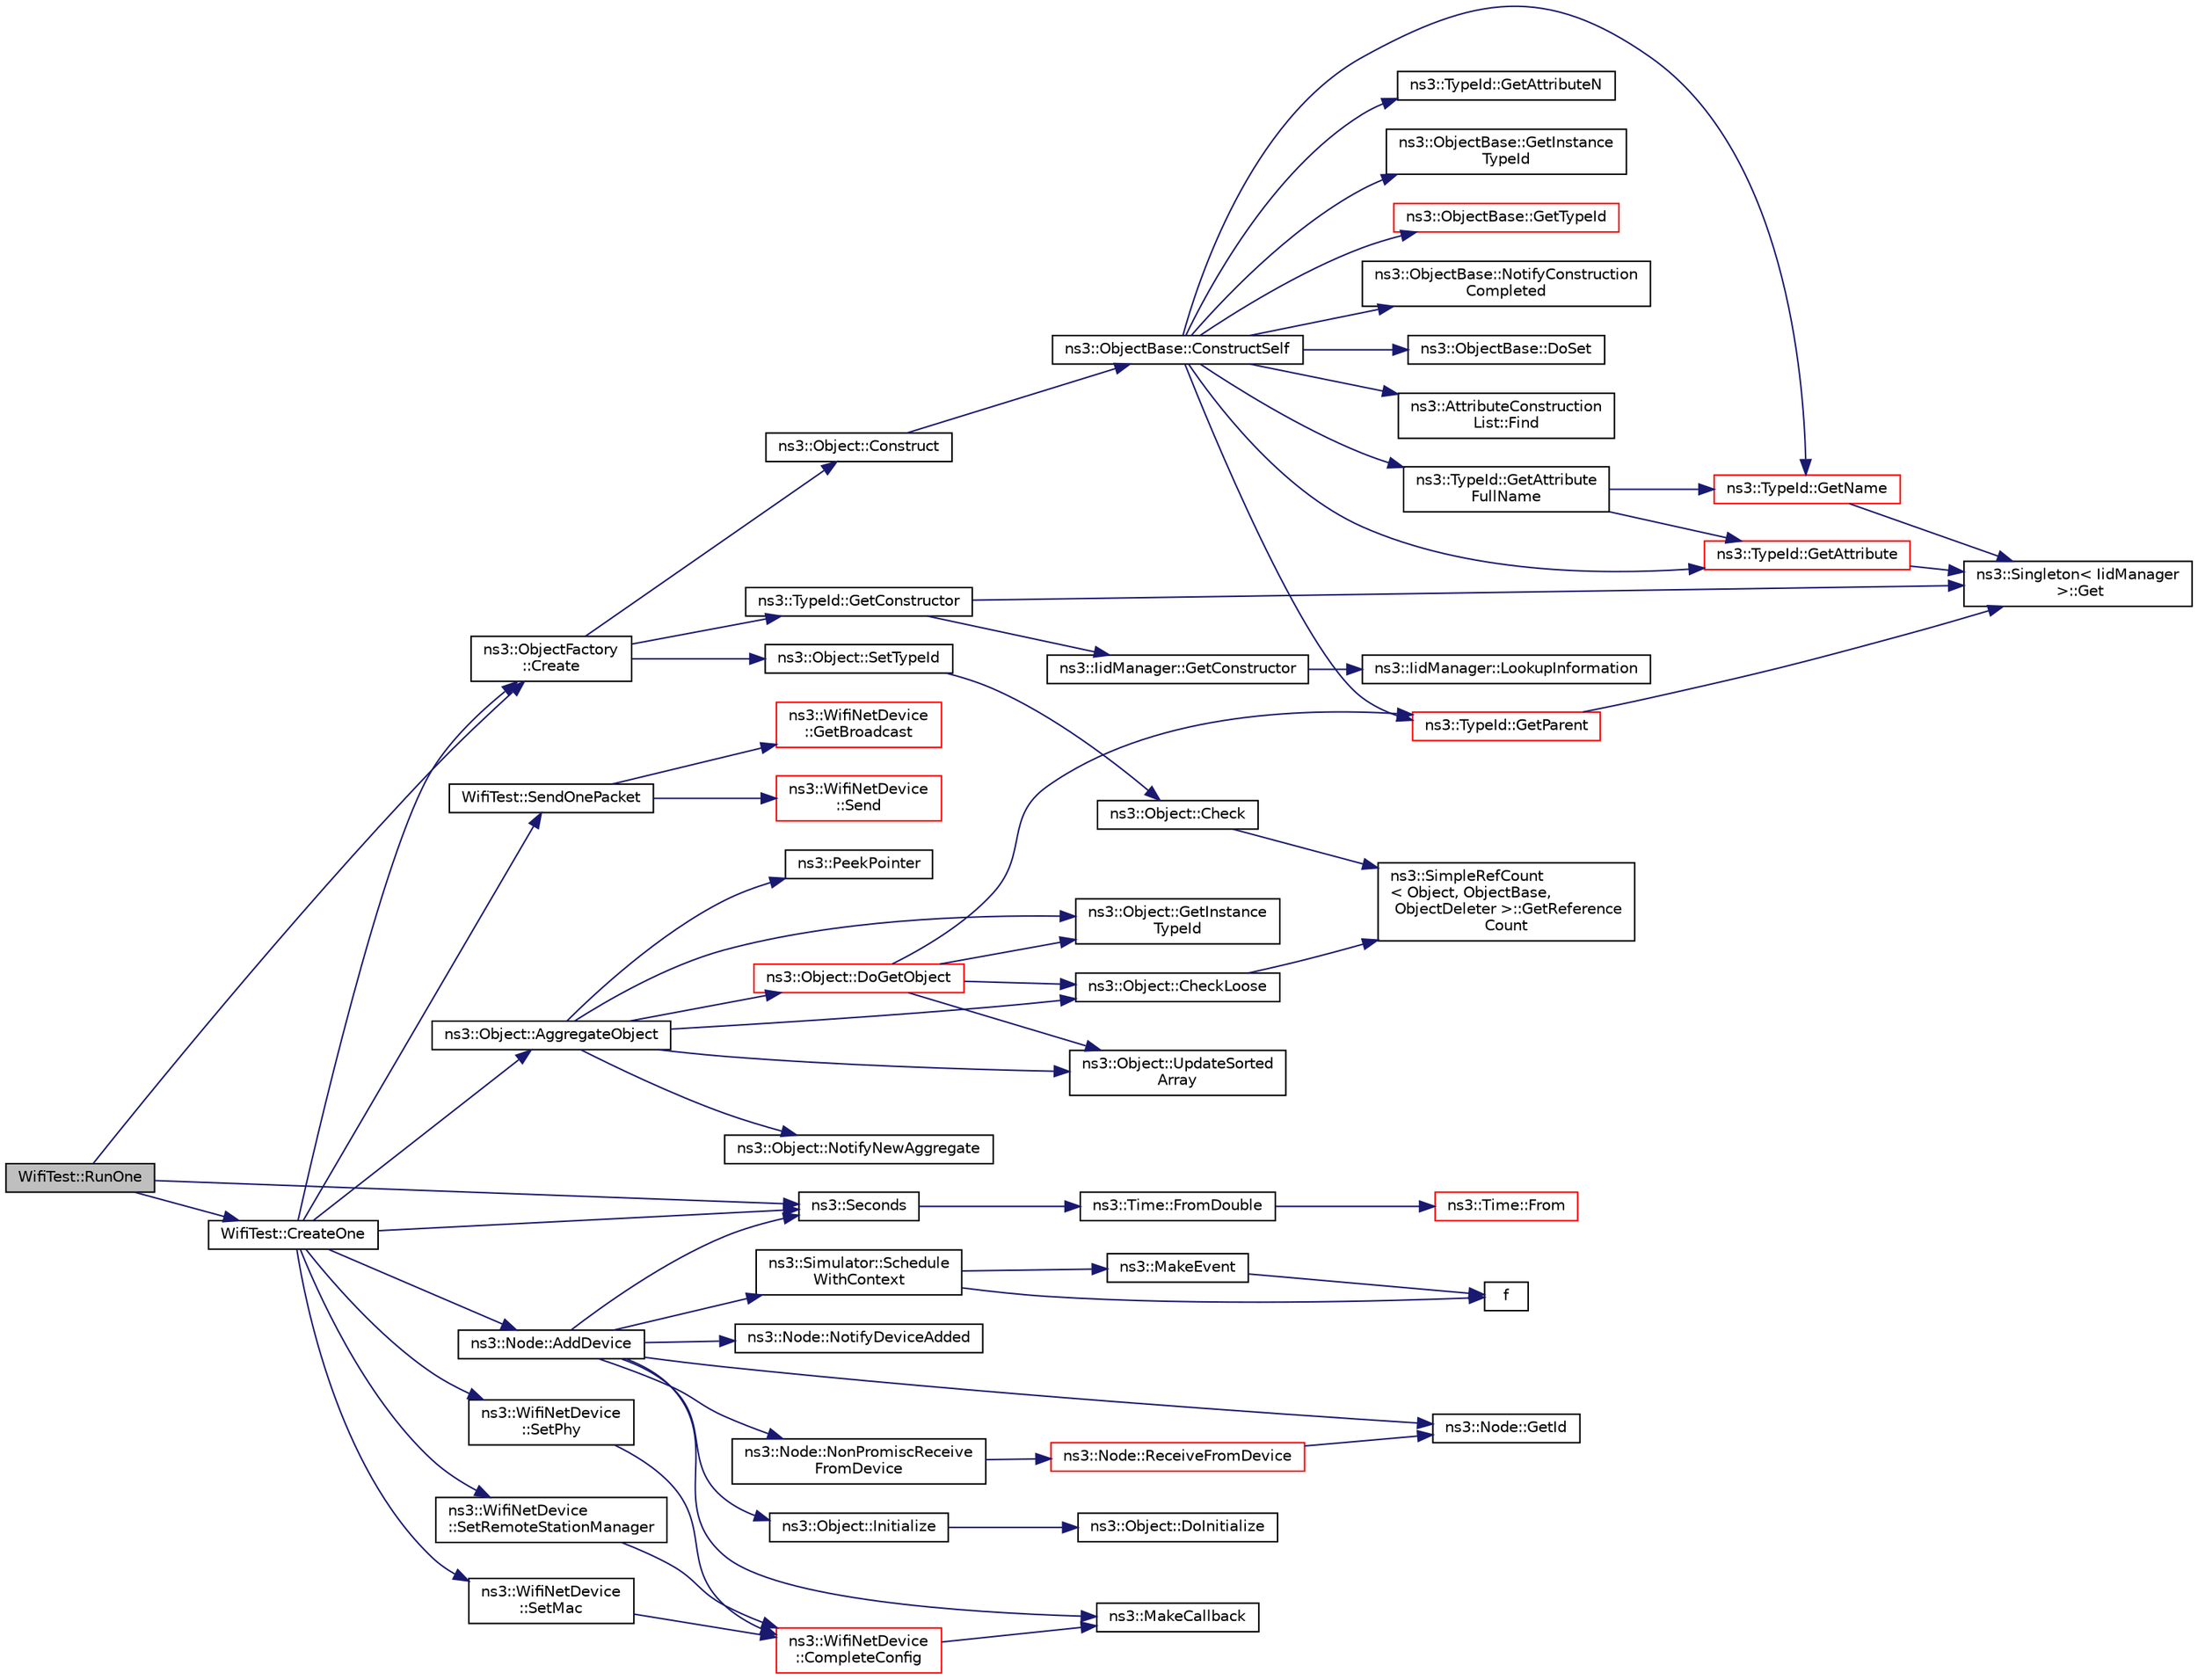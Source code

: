 digraph "WifiTest::RunOne"
{
 // LATEX_PDF_SIZE
  edge [fontname="Helvetica",fontsize="10",labelfontname="Helvetica",labelfontsize="10"];
  node [fontname="Helvetica",fontsize="10",shape=record];
  rankdir="LR";
  Node1 [label="WifiTest::RunOne",height=0.2,width=0.4,color="black", fillcolor="grey75", style="filled", fontcolor="black",tooltip="Run one function."];
  Node1 -> Node2 [color="midnightblue",fontsize="10",style="solid",fontname="Helvetica"];
  Node2 [label="ns3::ObjectFactory\l::Create",height=0.2,width=0.4,color="black", fillcolor="white", style="filled",URL="$classns3_1_1_object_factory.html#a52eda277f4aaab54266134ba48102ad7",tooltip="Create an Object instance of the configured TypeId."];
  Node2 -> Node3 [color="midnightblue",fontsize="10",style="solid",fontname="Helvetica"];
  Node3 [label="ns3::Object::Construct",height=0.2,width=0.4,color="black", fillcolor="white", style="filled",URL="$classns3_1_1_object.html#a636e8411dc5228771f45c9b805d348fa",tooltip="Initialize all member variables registered as Attributes of this TypeId."];
  Node3 -> Node4 [color="midnightblue",fontsize="10",style="solid",fontname="Helvetica"];
  Node4 [label="ns3::ObjectBase::ConstructSelf",height=0.2,width=0.4,color="black", fillcolor="white", style="filled",URL="$classns3_1_1_object_base.html#a5cda18dec6d0744cb652a3ed60056958",tooltip="Complete construction of ObjectBase; invoked by derived classes."];
  Node4 -> Node5 [color="midnightblue",fontsize="10",style="solid",fontname="Helvetica"];
  Node5 [label="ns3::ObjectBase::DoSet",height=0.2,width=0.4,color="black", fillcolor="white", style="filled",URL="$classns3_1_1_object_base.html#afe5f2f7b2fabc99aa33f9bb434e3b695",tooltip="Attempt to set the value referenced by the accessor spec to a valid value according to the checker,..."];
  Node4 -> Node6 [color="midnightblue",fontsize="10",style="solid",fontname="Helvetica"];
  Node6 [label="ns3::AttributeConstruction\lList::Find",height=0.2,width=0.4,color="black", fillcolor="white", style="filled",URL="$classns3_1_1_attribute_construction_list.html#a02d64d7a11d4605d2aa19be66a2ed629",tooltip="Find an Attribute in the list from its AttributeChecker."];
  Node4 -> Node7 [color="midnightblue",fontsize="10",style="solid",fontname="Helvetica"];
  Node7 [label="ns3::TypeId::GetAttribute",height=0.2,width=0.4,color="red", fillcolor="white", style="filled",URL="$classns3_1_1_type_id.html#a796434fa73c5e54a9a86f24144d13738",tooltip="Get Attribute information by index."];
  Node7 -> Node8 [color="midnightblue",fontsize="10",style="solid",fontname="Helvetica"];
  Node8 [label="ns3::Singleton\< IidManager\l \>::Get",height=0.2,width=0.4,color="black", fillcolor="white", style="filled",URL="$classns3_1_1_singleton.html#a80a2cd3c25a27ea72add7a9f7a141ffa",tooltip="Get a pointer to the singleton instance."];
  Node4 -> Node10 [color="midnightblue",fontsize="10",style="solid",fontname="Helvetica"];
  Node10 [label="ns3::TypeId::GetAttribute\lFullName",height=0.2,width=0.4,color="black", fillcolor="white", style="filled",URL="$classns3_1_1_type_id.html#a750c20decd8786e40ae504f566345177",tooltip="Get the Attribute name by index."];
  Node10 -> Node7 [color="midnightblue",fontsize="10",style="solid",fontname="Helvetica"];
  Node10 -> Node11 [color="midnightblue",fontsize="10",style="solid",fontname="Helvetica"];
  Node11 [label="ns3::TypeId::GetName",height=0.2,width=0.4,color="red", fillcolor="white", style="filled",URL="$classns3_1_1_type_id.html#abc4965475a579c2afdc668d7a7d58374",tooltip="Get the name."];
  Node11 -> Node8 [color="midnightblue",fontsize="10",style="solid",fontname="Helvetica"];
  Node4 -> Node14 [color="midnightblue",fontsize="10",style="solid",fontname="Helvetica"];
  Node14 [label="ns3::TypeId::GetAttributeN",height=0.2,width=0.4,color="black", fillcolor="white", style="filled",URL="$classns3_1_1_type_id.html#a1245644561332f12386451406295a8d8",tooltip="Get the number of attributes."];
  Node4 -> Node15 [color="midnightblue",fontsize="10",style="solid",fontname="Helvetica"];
  Node15 [label="ns3::ObjectBase::GetInstance\lTypeId",height=0.2,width=0.4,color="black", fillcolor="white", style="filled",URL="$classns3_1_1_object_base.html#abe5b43a6f5b99a92a4c3122db31f06fb",tooltip="Get the most derived TypeId for this Object."];
  Node4 -> Node11 [color="midnightblue",fontsize="10",style="solid",fontname="Helvetica"];
  Node4 -> Node16 [color="midnightblue",fontsize="10",style="solid",fontname="Helvetica"];
  Node16 [label="ns3::TypeId::GetParent",height=0.2,width=0.4,color="red", fillcolor="white", style="filled",URL="$classns3_1_1_type_id.html#ab84f81aee52154af39a8668b59c89d63",tooltip="Get the parent of this TypeId."];
  Node16 -> Node8 [color="midnightblue",fontsize="10",style="solid",fontname="Helvetica"];
  Node4 -> Node19 [color="midnightblue",fontsize="10",style="solid",fontname="Helvetica"];
  Node19 [label="ns3::ObjectBase::GetTypeId",height=0.2,width=0.4,color="red", fillcolor="white", style="filled",URL="$classns3_1_1_object_base.html#a2b870298ebceaaeffc9d65e15c022eac",tooltip="Get the type ID."];
  Node4 -> Node26 [color="midnightblue",fontsize="10",style="solid",fontname="Helvetica"];
  Node26 [label="ns3::ObjectBase::NotifyConstruction\lCompleted",height=0.2,width=0.4,color="black", fillcolor="white", style="filled",URL="$classns3_1_1_object_base.html#aa349348317dbdb62a7ee1df89db1eb8b",tooltip="Notifier called once the ObjectBase is fully constructed."];
  Node2 -> Node27 [color="midnightblue",fontsize="10",style="solid",fontname="Helvetica"];
  Node27 [label="ns3::TypeId::GetConstructor",height=0.2,width=0.4,color="black", fillcolor="white", style="filled",URL="$classns3_1_1_type_id.html#a66b2628edf921fc88945ec8a8f3a1683",tooltip="Get the constructor callback."];
  Node27 -> Node8 [color="midnightblue",fontsize="10",style="solid",fontname="Helvetica"];
  Node27 -> Node28 [color="midnightblue",fontsize="10",style="solid",fontname="Helvetica"];
  Node28 [label="ns3::IidManager::GetConstructor",height=0.2,width=0.4,color="black", fillcolor="white", style="filled",URL="$classns3_1_1_iid_manager.html#a5222ca2d43248c46812b39b993eb2e08",tooltip="Get the constructor Callback of a type id."];
  Node28 -> Node13 [color="midnightblue",fontsize="10",style="solid",fontname="Helvetica"];
  Node13 [label="ns3::IidManager::LookupInformation",height=0.2,width=0.4,color="black", fillcolor="white", style="filled",URL="$classns3_1_1_iid_manager.html#a84af06b798b21fa700469a3ac5f65f3f",tooltip="Retrieve the information record for a type."];
  Node2 -> Node29 [color="midnightblue",fontsize="10",style="solid",fontname="Helvetica"];
  Node29 [label="ns3::Object::SetTypeId",height=0.2,width=0.4,color="black", fillcolor="white", style="filled",URL="$classns3_1_1_object.html#a19b1ebd8ec8fe404845e665880a6c5ad",tooltip="Set the TypeId of this Object."];
  Node29 -> Node30 [color="midnightblue",fontsize="10",style="solid",fontname="Helvetica"];
  Node30 [label="ns3::Object::Check",height=0.2,width=0.4,color="black", fillcolor="white", style="filled",URL="$classns3_1_1_object.html#a95070404e096887e1f126eae20c37f70",tooltip="Verify that this Object is still live, by checking it's reference count."];
  Node30 -> Node31 [color="midnightblue",fontsize="10",style="solid",fontname="Helvetica"];
  Node31 [label="ns3::SimpleRefCount\l\< Object, ObjectBase,\l ObjectDeleter \>::GetReference\lCount",height=0.2,width=0.4,color="black", fillcolor="white", style="filled",URL="$classns3_1_1_simple_ref_count.html#a9cb85ae452ce0e1c74f11b3e4d357171",tooltip="Get the reference count of the object."];
  Node1 -> Node32 [color="midnightblue",fontsize="10",style="solid",fontname="Helvetica"];
  Node32 [label="WifiTest::CreateOne",height=0.2,width=0.4,color="black", fillcolor="white", style="filled",URL="$class_wifi_test.html#a212be82b387f5446375a45ccbac3561e",tooltip="Create one function."];
  Node32 -> Node33 [color="midnightblue",fontsize="10",style="solid",fontname="Helvetica"];
  Node33 [label="ns3::Node::AddDevice",height=0.2,width=0.4,color="black", fillcolor="white", style="filled",URL="$classns3_1_1_node.html#a42ff83ee1d5d1649c770d3f5b62375de",tooltip="Associate a NetDevice to this node."];
  Node33 -> Node34 [color="midnightblue",fontsize="10",style="solid",fontname="Helvetica"];
  Node34 [label="ns3::Node::GetId",height=0.2,width=0.4,color="black", fillcolor="white", style="filled",URL="$classns3_1_1_node.html#a2ed8663077afcb8db519296b0ada6355",tooltip=" "];
  Node33 -> Node35 [color="midnightblue",fontsize="10",style="solid",fontname="Helvetica"];
  Node35 [label="ns3::Object::Initialize",height=0.2,width=0.4,color="black", fillcolor="white", style="filled",URL="$classns3_1_1_object.html#af4411cb29971772fcd09203474a95078",tooltip="Invoke DoInitialize on all Objects aggregated to this one."];
  Node35 -> Node36 [color="midnightblue",fontsize="10",style="solid",fontname="Helvetica"];
  Node36 [label="ns3::Object::DoInitialize",height=0.2,width=0.4,color="black", fillcolor="white", style="filled",URL="$classns3_1_1_object.html#af8482a521433409fb5c7f749398c9dbe",tooltip="Initialize() implementation."];
  Node33 -> Node37 [color="midnightblue",fontsize="10",style="solid",fontname="Helvetica"];
  Node37 [label="ns3::MakeCallback",height=0.2,width=0.4,color="black", fillcolor="white", style="filled",URL="$namespacens3.html#af1dde3c04374147fca0cfe3b0766d664",tooltip="Build Callbacks for class method members which take varying numbers of arguments and potentially retu..."];
  Node33 -> Node38 [color="midnightblue",fontsize="10",style="solid",fontname="Helvetica"];
  Node38 [label="ns3::Node::NonPromiscReceive\lFromDevice",height=0.2,width=0.4,color="black", fillcolor="white", style="filled",URL="$classns3_1_1_node.html#a72ebf5bdc911879511f1e249d471f7e5",tooltip="Receive a packet from a device in non-promiscuous mode."];
  Node38 -> Node39 [color="midnightblue",fontsize="10",style="solid",fontname="Helvetica"];
  Node39 [label="ns3::Node::ReceiveFromDevice",height=0.2,width=0.4,color="red", fillcolor="white", style="filled",URL="$classns3_1_1_node.html#a6cbe61c071c85bb3ba5d4843132cd119",tooltip="Receive a packet from a device."];
  Node39 -> Node34 [color="midnightblue",fontsize="10",style="solid",fontname="Helvetica"];
  Node33 -> Node61 [color="midnightblue",fontsize="10",style="solid",fontname="Helvetica"];
  Node61 [label="ns3::Node::NotifyDeviceAdded",height=0.2,width=0.4,color="black", fillcolor="white", style="filled",URL="$classns3_1_1_node.html#ae85e535c650941f4f8ca6845a9f61e42",tooltip="Notifies all the DeviceAdditionListener about the new device added."];
  Node33 -> Node62 [color="midnightblue",fontsize="10",style="solid",fontname="Helvetica"];
  Node62 [label="ns3::Simulator::Schedule\lWithContext",height=0.2,width=0.4,color="black", fillcolor="white", style="filled",URL="$classns3_1_1_simulator.html#a6801feda0ccf0595cb48d1e962cd40a1",tooltip="Schedule an event with the given context."];
  Node62 -> Node63 [color="midnightblue",fontsize="10",style="solid",fontname="Helvetica"];
  Node63 [label="f",height=0.2,width=0.4,color="black", fillcolor="white", style="filled",URL="$80211b_8c.html#ae7ffc1a8f84fa47a0812b2f2b9627132",tooltip=" "];
  Node62 -> Node64 [color="midnightblue",fontsize="10",style="solid",fontname="Helvetica"];
  Node64 [label="ns3::MakeEvent",height=0.2,width=0.4,color="black", fillcolor="white", style="filled",URL="$group__makeeventfnptr.html#ga289a28a2497c18a9bd299e5e2014094b",tooltip="Make an EventImpl from a function pointer taking varying numbers of arguments."];
  Node64 -> Node63 [color="midnightblue",fontsize="10",style="solid",fontname="Helvetica"];
  Node33 -> Node65 [color="midnightblue",fontsize="10",style="solid",fontname="Helvetica"];
  Node65 [label="ns3::Seconds",height=0.2,width=0.4,color="black", fillcolor="white", style="filled",URL="$group__timecivil.html#ga33c34b816f8ff6628e33d5c8e9713b9e",tooltip="Construct a Time in the indicated unit."];
  Node65 -> Node66 [color="midnightblue",fontsize="10",style="solid",fontname="Helvetica"];
  Node66 [label="ns3::Time::FromDouble",height=0.2,width=0.4,color="black", fillcolor="white", style="filled",URL="$classns3_1_1_time.html#a60e845f4a74e62495b86356afe604cb4",tooltip="Create a Time equal to value in unit unit."];
  Node66 -> Node67 [color="midnightblue",fontsize="10",style="solid",fontname="Helvetica"];
  Node67 [label="ns3::Time::From",height=0.2,width=0.4,color="red", fillcolor="white", style="filled",URL="$classns3_1_1_time.html#a34e4acc13d0e08cc8cb9cd3b838b9baf",tooltip="Create a Time in the current unit."];
  Node32 -> Node71 [color="midnightblue",fontsize="10",style="solid",fontname="Helvetica"];
  Node71 [label="ns3::Object::AggregateObject",height=0.2,width=0.4,color="black", fillcolor="white", style="filled",URL="$classns3_1_1_object.html#a79dd435d300f3deca814553f561a2922",tooltip="Aggregate two Objects together."];
  Node71 -> Node72 [color="midnightblue",fontsize="10",style="solid",fontname="Helvetica"];
  Node72 [label="ns3::Object::CheckLoose",height=0.2,width=0.4,color="black", fillcolor="white", style="filled",URL="$classns3_1_1_object.html#a33b1d1c52665f27a2fd4857aef5618f2",tooltip="Check if any aggregated Objects have non-zero reference counts."];
  Node72 -> Node31 [color="midnightblue",fontsize="10",style="solid",fontname="Helvetica"];
  Node71 -> Node73 [color="midnightblue",fontsize="10",style="solid",fontname="Helvetica"];
  Node73 [label="ns3::Object::DoGetObject",height=0.2,width=0.4,color="red", fillcolor="white", style="filled",URL="$classns3_1_1_object.html#a7c009975f7c0994cb47a69f713745e0a",tooltip="Find an Object of TypeId tid in the aggregates of this Object."];
  Node73 -> Node72 [color="midnightblue",fontsize="10",style="solid",fontname="Helvetica"];
  Node73 -> Node74 [color="midnightblue",fontsize="10",style="solid",fontname="Helvetica"];
  Node74 [label="ns3::Object::GetInstance\lTypeId",height=0.2,width=0.4,color="black", fillcolor="white", style="filled",URL="$classns3_1_1_object.html#a9a0bc0211cfab9842e1046b5c5810e5a",tooltip="Get the most derived TypeId for this Object."];
  Node73 -> Node16 [color="midnightblue",fontsize="10",style="solid",fontname="Helvetica"];
  Node73 -> Node76 [color="midnightblue",fontsize="10",style="solid",fontname="Helvetica"];
  Node76 [label="ns3::Object::UpdateSorted\lArray",height=0.2,width=0.4,color="black", fillcolor="white", style="filled",URL="$classns3_1_1_object.html#ade62655b9680ca5ebf5af7e0fda7a21f",tooltip="Keep the list of aggregates in most-recently-used order."];
  Node71 -> Node74 [color="midnightblue",fontsize="10",style="solid",fontname="Helvetica"];
  Node71 -> Node77 [color="midnightblue",fontsize="10",style="solid",fontname="Helvetica"];
  Node77 [label="ns3::Object::NotifyNewAggregate",height=0.2,width=0.4,color="black", fillcolor="white", style="filled",URL="$classns3_1_1_object.html#a1bd7211125185a6cd511c35fea4e500f",tooltip="Notify all Objects aggregated to this one of a new Object being aggregated."];
  Node71 -> Node78 [color="midnightblue",fontsize="10",style="solid",fontname="Helvetica"];
  Node78 [label="ns3::PeekPointer",height=0.2,width=0.4,color="black", fillcolor="white", style="filled",URL="$namespacens3.html#af2a7557fe9afdd98d8f6f8f6e412cf5a",tooltip=" "];
  Node71 -> Node76 [color="midnightblue",fontsize="10",style="solid",fontname="Helvetica"];
  Node32 -> Node2 [color="midnightblue",fontsize="10",style="solid",fontname="Helvetica"];
  Node32 -> Node65 [color="midnightblue",fontsize="10",style="solid",fontname="Helvetica"];
  Node32 -> Node79 [color="midnightblue",fontsize="10",style="solid",fontname="Helvetica"];
  Node79 [label="WifiTest::SendOnePacket",height=0.2,width=0.4,color="black", fillcolor="white", style="filled",URL="$class_wifi_test.html#ab8396decc55a92bc2fe63e02350812a1",tooltip="Send one packet function."];
  Node79 -> Node80 [color="midnightblue",fontsize="10",style="solid",fontname="Helvetica"];
  Node80 [label="ns3::WifiNetDevice\l::GetBroadcast",height=0.2,width=0.4,color="red", fillcolor="white", style="filled",URL="$classns3_1_1_wifi_net_device.html#a58daa754b80739cda516a2d192b6089c",tooltip=" "];
  Node79 -> Node83 [color="midnightblue",fontsize="10",style="solid",fontname="Helvetica"];
  Node83 [label="ns3::WifiNetDevice\l::Send",height=0.2,width=0.4,color="red", fillcolor="white", style="filled",URL="$classns3_1_1_wifi_net_device.html#a14b6919a10da25e74e1c92554106b2c6",tooltip=" "];
  Node32 -> Node128 [color="midnightblue",fontsize="10",style="solid",fontname="Helvetica"];
  Node128 [label="ns3::WifiNetDevice\l::SetMac",height=0.2,width=0.4,color="black", fillcolor="white", style="filled",URL="$classns3_1_1_wifi_net_device.html#a0a9b545ba9a5a8538b0c4165ab1dc93f",tooltip=" "];
  Node128 -> Node129 [color="midnightblue",fontsize="10",style="solid",fontname="Helvetica"];
  Node129 [label="ns3::WifiNetDevice\l::CompleteConfig",height=0.2,width=0.4,color="red", fillcolor="white", style="filled",URL="$classns3_1_1_wifi_net_device.html#a8cb2f1a2be048d6a5384f688934463e5",tooltip="Complete the configuration of this Wi-Fi device by connecting all lower components (e...."];
  Node129 -> Node37 [color="midnightblue",fontsize="10",style="solid",fontname="Helvetica"];
  Node32 -> Node152 [color="midnightblue",fontsize="10",style="solid",fontname="Helvetica"];
  Node152 [label="ns3::WifiNetDevice\l::SetPhy",height=0.2,width=0.4,color="black", fillcolor="white", style="filled",URL="$classns3_1_1_wifi_net_device.html#ad5c4079445cf469d2626cf10db239edb",tooltip=" "];
  Node152 -> Node129 [color="midnightblue",fontsize="10",style="solid",fontname="Helvetica"];
  Node32 -> Node153 [color="midnightblue",fontsize="10",style="solid",fontname="Helvetica"];
  Node153 [label="ns3::WifiNetDevice\l::SetRemoteStationManager",height=0.2,width=0.4,color="black", fillcolor="white", style="filled",URL="$classns3_1_1_wifi_net_device.html#a8f05a43a0042f97c19c65bbaa33dc7e7",tooltip=" "];
  Node153 -> Node129 [color="midnightblue",fontsize="10",style="solid",fontname="Helvetica"];
  Node1 -> Node65 [color="midnightblue",fontsize="10",style="solid",fontname="Helvetica"];
}
